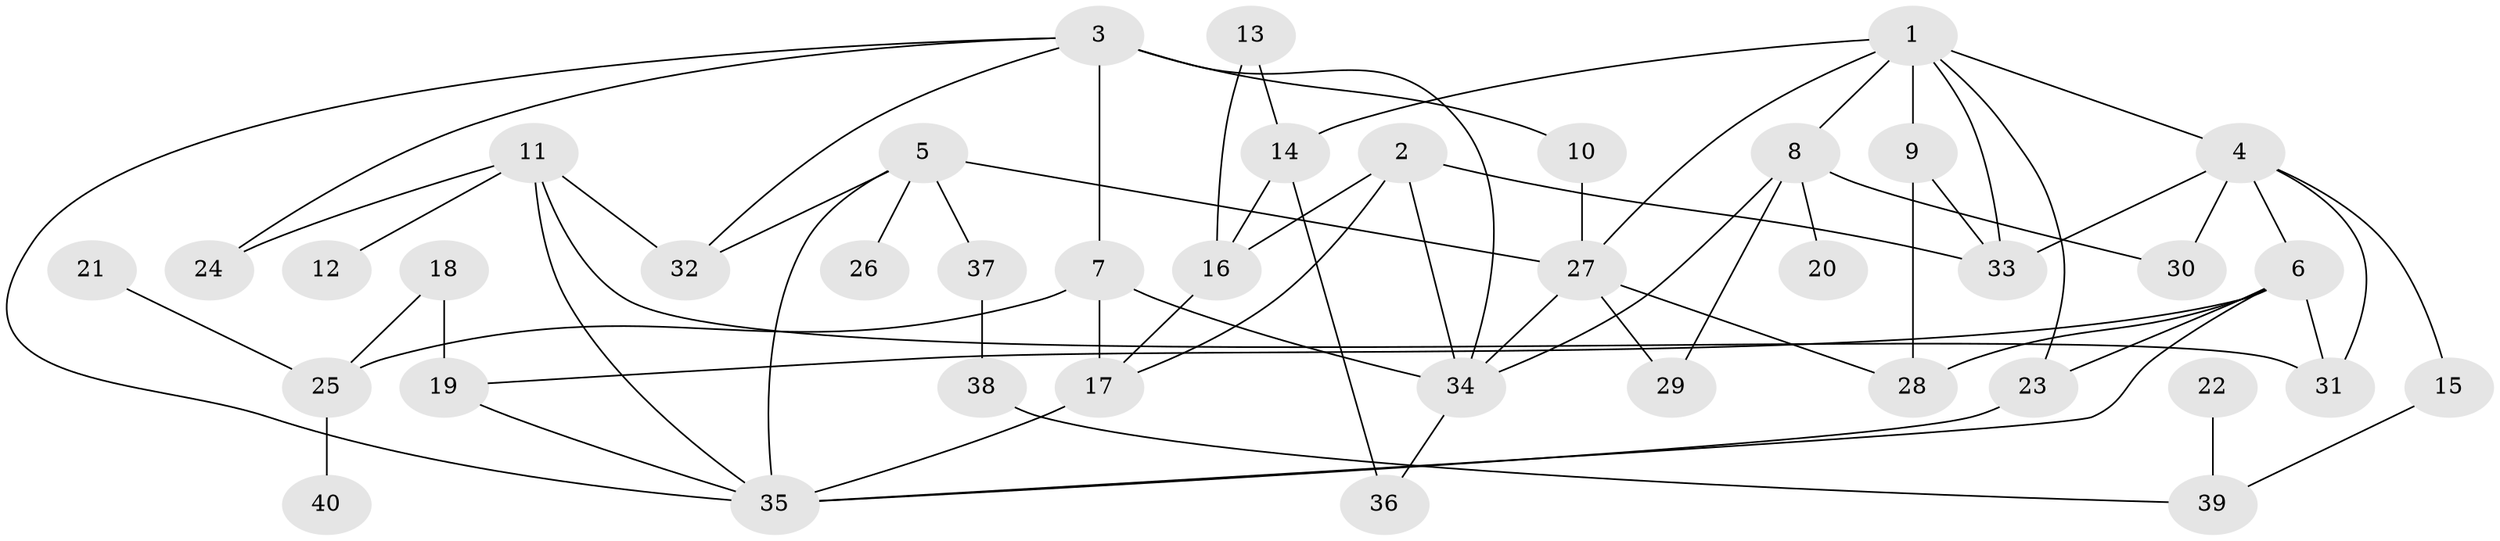 // original degree distribution, {4: 0.12658227848101267, 8: 0.012658227848101266, 7: 0.02531645569620253, 2: 0.31645569620253167, 6: 0.0379746835443038, 5: 0.0759493670886076, 3: 0.17721518987341772, 1: 0.22784810126582278}
// Generated by graph-tools (version 1.1) at 2025/36/03/04/25 23:36:04]
// undirected, 40 vertices, 67 edges
graph export_dot {
  node [color=gray90,style=filled];
  1;
  2;
  3;
  4;
  5;
  6;
  7;
  8;
  9;
  10;
  11;
  12;
  13;
  14;
  15;
  16;
  17;
  18;
  19;
  20;
  21;
  22;
  23;
  24;
  25;
  26;
  27;
  28;
  29;
  30;
  31;
  32;
  33;
  34;
  35;
  36;
  37;
  38;
  39;
  40;
  1 -- 4 [weight=1.0];
  1 -- 8 [weight=1.0];
  1 -- 9 [weight=1.0];
  1 -- 14 [weight=1.0];
  1 -- 23 [weight=1.0];
  1 -- 27 [weight=1.0];
  1 -- 33 [weight=1.0];
  2 -- 16 [weight=1.0];
  2 -- 17 [weight=1.0];
  2 -- 33 [weight=1.0];
  2 -- 34 [weight=1.0];
  3 -- 7 [weight=1.0];
  3 -- 10 [weight=2.0];
  3 -- 24 [weight=1.0];
  3 -- 32 [weight=1.0];
  3 -- 34 [weight=1.0];
  3 -- 35 [weight=1.0];
  4 -- 6 [weight=1.0];
  4 -- 15 [weight=1.0];
  4 -- 30 [weight=1.0];
  4 -- 31 [weight=1.0];
  4 -- 33 [weight=1.0];
  5 -- 26 [weight=1.0];
  5 -- 27 [weight=1.0];
  5 -- 32 [weight=1.0];
  5 -- 35 [weight=1.0];
  5 -- 37 [weight=2.0];
  6 -- 19 [weight=1.0];
  6 -- 23 [weight=1.0];
  6 -- 28 [weight=1.0];
  6 -- 31 [weight=1.0];
  6 -- 35 [weight=1.0];
  7 -- 17 [weight=2.0];
  7 -- 25 [weight=1.0];
  7 -- 34 [weight=1.0];
  8 -- 20 [weight=1.0];
  8 -- 29 [weight=1.0];
  8 -- 30 [weight=1.0];
  8 -- 34 [weight=1.0];
  9 -- 28 [weight=1.0];
  9 -- 33 [weight=1.0];
  10 -- 27 [weight=2.0];
  11 -- 12 [weight=1.0];
  11 -- 24 [weight=1.0];
  11 -- 31 [weight=1.0];
  11 -- 32 [weight=1.0];
  11 -- 35 [weight=1.0];
  13 -- 14 [weight=1.0];
  13 -- 16 [weight=1.0];
  14 -- 16 [weight=1.0];
  14 -- 36 [weight=1.0];
  15 -- 39 [weight=1.0];
  16 -- 17 [weight=1.0];
  17 -- 35 [weight=1.0];
  18 -- 19 [weight=1.0];
  18 -- 25 [weight=1.0];
  19 -- 35 [weight=1.0];
  21 -- 25 [weight=1.0];
  22 -- 39 [weight=1.0];
  23 -- 35 [weight=1.0];
  25 -- 40 [weight=1.0];
  27 -- 28 [weight=1.0];
  27 -- 29 [weight=1.0];
  27 -- 34 [weight=1.0];
  34 -- 36 [weight=1.0];
  37 -- 38 [weight=1.0];
  38 -- 39 [weight=1.0];
}
